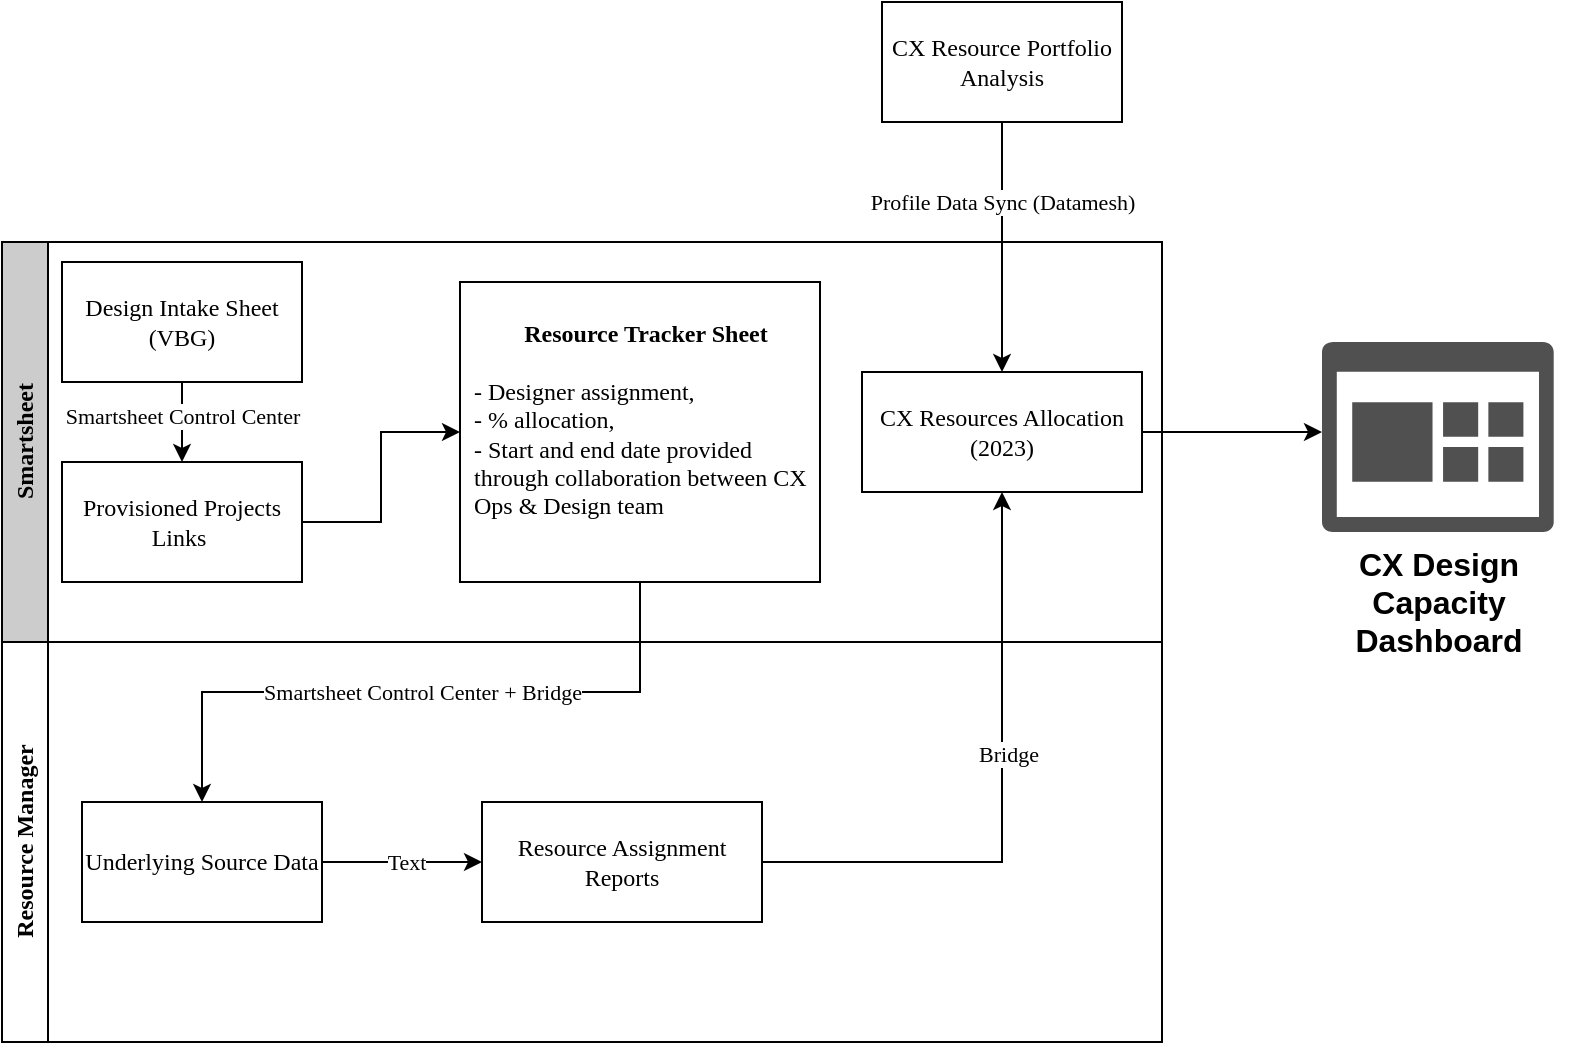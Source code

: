 <mxfile version="21.2.2" type="github">
  <diagram name="Page-1" id="P-zovqll_U_1tqYQrpsp">
    <mxGraphModel dx="1306" dy="640" grid="1" gridSize="10" guides="1" tooltips="1" connect="1" arrows="1" fold="1" page="1" pageScale="1" pageWidth="850" pageHeight="1100" math="0" shadow="0">
      <root>
        <mxCell id="0" />
        <mxCell id="1" parent="0" />
        <mxCell id="69GHlI6afJDCmQzSMZdf-1" value="Smartsheet" style="swimlane;horizontal=0;whiteSpace=wrap;html=1;fillColor=#CCCCCC;fontFamily=Tahoma;" vertex="1" parent="1">
          <mxGeometry x="20" y="170" width="580" height="200" as="geometry" />
        </mxCell>
        <mxCell id="69GHlI6afJDCmQzSMZdf-15" value="" style="edgeStyle=orthogonalEdgeStyle;rounded=0;orthogonalLoop=1;jettySize=auto;html=1;fontFamily=Tahoma;" edge="1" parent="69GHlI6afJDCmQzSMZdf-1" source="69GHlI6afJDCmQzSMZdf-2" target="69GHlI6afJDCmQzSMZdf-14">
          <mxGeometry relative="1" as="geometry" />
        </mxCell>
        <mxCell id="69GHlI6afJDCmQzSMZdf-16" value="Smartsheet Control Center" style="edgeLabel;html=1;align=center;verticalAlign=middle;resizable=0;points=[];fontFamily=Tahoma;" vertex="1" connectable="0" parent="69GHlI6afJDCmQzSMZdf-15">
          <mxGeometry x="-0.2" relative="1" as="geometry">
            <mxPoint y="1" as="offset" />
          </mxGeometry>
        </mxCell>
        <mxCell id="69GHlI6afJDCmQzSMZdf-2" value="Design Intake Sheet (VBG)" style="whiteSpace=wrap;html=1;fontFamily=Tahoma;" vertex="1" parent="69GHlI6afJDCmQzSMZdf-1">
          <mxGeometry x="30" y="10" width="120" height="60" as="geometry" />
        </mxCell>
        <mxCell id="69GHlI6afJDCmQzSMZdf-18" value="" style="edgeStyle=orthogonalEdgeStyle;rounded=0;orthogonalLoop=1;jettySize=auto;html=1;fontFamily=Tahoma;" edge="1" parent="69GHlI6afJDCmQzSMZdf-1" source="69GHlI6afJDCmQzSMZdf-14" target="69GHlI6afJDCmQzSMZdf-17">
          <mxGeometry relative="1" as="geometry" />
        </mxCell>
        <mxCell id="69GHlI6afJDCmQzSMZdf-14" value="Provisioned Projects Links&amp;nbsp;" style="whiteSpace=wrap;html=1;fontFamily=Tahoma;" vertex="1" parent="69GHlI6afJDCmQzSMZdf-1">
          <mxGeometry x="30" y="110" width="120" height="60" as="geometry" />
        </mxCell>
        <mxCell id="69GHlI6afJDCmQzSMZdf-17" value="&lt;p style=&quot;line-height:1.2;margin-top:0pt;margin-bottom:0pt;&quot; dir=&quot;ltr&quot;&gt;&lt;/p&gt;&lt;div&gt;&lt;/div&gt;&lt;font style=&quot;&quot;&gt;&lt;font style=&quot;font-size: 12px;&quot;&gt;&lt;span style=&quot;background-color: transparent; font-weight: 700; font-variant-numeric: normal; font-variant-east-asian: normal; font-variant-alternates: normal; vertical-align: baseline;&quot;&gt;Resource Tracker Sheet&lt;/span&gt;&lt;span style=&quot;background-color: transparent; font-weight: 700; font-variant-numeric: normal; font-variant-east-asian: normal; font-variant-alternates: normal; vertical-align: baseline;&quot;&gt;&lt;br&gt;&lt;/span&gt;&lt;span style=&quot;background-color: transparent; font-weight: 700; font-variant-numeric: normal; font-variant-east-asian: normal; font-variant-alternates: normal; vertical-align: baseline;&quot;&gt;&lt;br&gt;&lt;div style=&quot;text-align: left;&quot;&gt;&lt;span style=&quot;background-color: transparent; font-weight: normal;&quot;&gt;&lt;font style=&quot;&quot;&gt;- Designer assignment,&lt;/font&gt;&lt;/span&gt;&lt;/div&gt;&lt;/span&gt;&lt;span style=&quot;background-color: transparent; font-variant-numeric: normal; font-variant-east-asian: normal; font-variant-alternates: normal; vertical-align: baseline;&quot;&gt;&lt;div style=&quot;text-align: left;&quot;&gt;&lt;span style=&quot;background-color: transparent;&quot;&gt;- % allocation,&lt;/span&gt;&lt;/div&gt;&lt;/span&gt;&lt;span style=&quot;background-color: transparent; font-variant-numeric: normal; font-variant-east-asian: normal; font-variant-alternates: normal; vertical-align: baseline;&quot;&gt;&lt;div style=&quot;text-align: left;&quot;&gt;&lt;span style=&quot;background-color: transparent;&quot;&gt;- Start and end date provided through collaboration between CX Ops &amp;amp; Design team&lt;/span&gt;&lt;/div&gt;&lt;/span&gt;&lt;/font&gt;&lt;/font&gt;&lt;p&gt;&lt;/p&gt;&lt;font size=&quot;3&quot;&gt;&lt;span id=&quot;docs-internal-guid-8f44288f-7fff-e5b7-a160-a4c3d3206bd8&quot;&gt;&lt;/span&gt;&lt;/font&gt;" style="whiteSpace=wrap;html=1;spacingLeft=6;fontFamily=Tahoma;" vertex="1" parent="69GHlI6afJDCmQzSMZdf-1">
          <mxGeometry x="229" y="20" width="180" height="150" as="geometry" />
        </mxCell>
        <mxCell id="69GHlI6afJDCmQzSMZdf-28" value="CX Resources Allocation (2023)" style="whiteSpace=wrap;html=1;fontFamily=Tahoma;" vertex="1" parent="69GHlI6afJDCmQzSMZdf-1">
          <mxGeometry x="430" y="65" width="140" height="60" as="geometry" />
        </mxCell>
        <mxCell id="69GHlI6afJDCmQzSMZdf-6" value="Resource Manager" style="swimlane;horizontal=0;whiteSpace=wrap;html=1;fontFamily=Tahoma;" vertex="1" parent="1">
          <mxGeometry x="20" y="370" width="580" height="200" as="geometry" />
        </mxCell>
        <mxCell id="69GHlI6afJDCmQzSMZdf-8" value="Resource Assignment Reports" style="whiteSpace=wrap;html=1;fontFamily=Tahoma;" vertex="1" parent="69GHlI6afJDCmQzSMZdf-6">
          <mxGeometry x="240" y="80" width="140" height="60" as="geometry" />
        </mxCell>
        <mxCell id="69GHlI6afJDCmQzSMZdf-9" style="edgeStyle=orthogonalEdgeStyle;rounded=0;orthogonalLoop=1;jettySize=auto;html=1;exitX=1;exitY=0.5;exitDx=0;exitDy=0;entryX=0;entryY=0.5;entryDx=0;entryDy=0;fontFamily=Tahoma;" edge="1" parent="69GHlI6afJDCmQzSMZdf-6" source="69GHlI6afJDCmQzSMZdf-10" target="69GHlI6afJDCmQzSMZdf-8">
          <mxGeometry relative="1" as="geometry" />
        </mxCell>
        <mxCell id="69GHlI6afJDCmQzSMZdf-21" value="Text" style="edgeLabel;html=1;align=center;verticalAlign=middle;resizable=0;points=[];fontFamily=Tahoma;" vertex="1" connectable="0" parent="69GHlI6afJDCmQzSMZdf-9">
          <mxGeometry x="0.05" y="1" relative="1" as="geometry">
            <mxPoint y="1" as="offset" />
          </mxGeometry>
        </mxCell>
        <mxCell id="69GHlI6afJDCmQzSMZdf-10" value="Underlying Source Data" style="whiteSpace=wrap;html=1;fontFamily=Tahoma;" vertex="1" parent="69GHlI6afJDCmQzSMZdf-6">
          <mxGeometry x="40" y="80" width="120" height="60" as="geometry" />
        </mxCell>
        <mxCell id="69GHlI6afJDCmQzSMZdf-19" style="edgeStyle=orthogonalEdgeStyle;rounded=0;orthogonalLoop=1;jettySize=auto;html=1;exitX=0.5;exitY=1;exitDx=0;exitDy=0;entryX=0.5;entryY=0;entryDx=0;entryDy=0;fontFamily=Tahoma;" edge="1" parent="1" source="69GHlI6afJDCmQzSMZdf-17" target="69GHlI6afJDCmQzSMZdf-10">
          <mxGeometry relative="1" as="geometry" />
        </mxCell>
        <mxCell id="69GHlI6afJDCmQzSMZdf-20" value="Smartsheet Control Center + Bridge" style="edgeLabel;html=1;align=center;verticalAlign=middle;resizable=0;points=[];fontFamily=Tahoma;" vertex="1" connectable="0" parent="69GHlI6afJDCmQzSMZdf-19">
          <mxGeometry x="0.179" relative="1" as="geometry">
            <mxPoint x="30" as="offset" />
          </mxGeometry>
        </mxCell>
        <mxCell id="69GHlI6afJDCmQzSMZdf-23" value="" style="edgeStyle=orthogonalEdgeStyle;rounded=0;orthogonalLoop=1;jettySize=auto;html=1;entryX=0.5;entryY=1;entryDx=0;entryDy=0;fontFamily=Tahoma;" edge="1" parent="1" source="69GHlI6afJDCmQzSMZdf-8" target="69GHlI6afJDCmQzSMZdf-28">
          <mxGeometry relative="1" as="geometry">
            <mxPoint x="520" y="280" as="targetPoint" />
          </mxGeometry>
        </mxCell>
        <mxCell id="69GHlI6afJDCmQzSMZdf-24" value="Bridge" style="edgeLabel;html=1;align=center;verticalAlign=middle;resizable=0;points=[];fontFamily=Tahoma;" vertex="1" connectable="0" parent="69GHlI6afJDCmQzSMZdf-23">
          <mxGeometry x="0.143" y="-3" relative="1" as="geometry">
            <mxPoint as="offset" />
          </mxGeometry>
        </mxCell>
        <mxCell id="69GHlI6afJDCmQzSMZdf-31" value="" style="edgeStyle=orthogonalEdgeStyle;rounded=0;orthogonalLoop=1;jettySize=auto;html=1;fontFamily=Tahoma;" edge="1" parent="1" source="69GHlI6afJDCmQzSMZdf-28">
          <mxGeometry relative="1" as="geometry">
            <mxPoint x="680" y="265" as="targetPoint" />
          </mxGeometry>
        </mxCell>
        <mxCell id="69GHlI6afJDCmQzSMZdf-33" value="" style="sketch=0;pointerEvents=1;shadow=0;dashed=0;html=1;strokeColor=none;labelPosition=center;verticalLabelPosition=bottom;verticalAlign=top;align=center;fillColor=#505050;shape=mxgraph.mscae.oms.dashboard;fontFamily=Tahoma;" vertex="1" parent="1">
          <mxGeometry x="680" y="220" width="115.85" height="95" as="geometry" />
        </mxCell>
        <mxCell id="69GHlI6afJDCmQzSMZdf-35" style="edgeStyle=orthogonalEdgeStyle;rounded=0;orthogonalLoop=1;jettySize=auto;html=1;exitX=0.5;exitY=1;exitDx=0;exitDy=0;entryX=0.5;entryY=0;entryDx=0;entryDy=0;fontFamily=Tahoma;" edge="1" parent="1" source="69GHlI6afJDCmQzSMZdf-34" target="69GHlI6afJDCmQzSMZdf-28">
          <mxGeometry relative="1" as="geometry" />
        </mxCell>
        <mxCell id="69GHlI6afJDCmQzSMZdf-36" value="Profile Data Sync (Datamesh)" style="edgeLabel;html=1;align=center;verticalAlign=middle;resizable=0;points=[];fontFamily=Tahoma;" vertex="1" connectable="0" parent="69GHlI6afJDCmQzSMZdf-35">
          <mxGeometry x="-0.232" y="-1" relative="1" as="geometry">
            <mxPoint x="1" y="-8" as="offset" />
          </mxGeometry>
        </mxCell>
        <mxCell id="69GHlI6afJDCmQzSMZdf-34" value="CX Resource Portfolio Analysis" style="rounded=0;whiteSpace=wrap;html=1;fontFamily=Tahoma;" vertex="1" parent="1">
          <mxGeometry x="460" y="50" width="120" height="60" as="geometry" />
        </mxCell>
        <mxCell id="69GHlI6afJDCmQzSMZdf-39" value="&lt;meta charset=&quot;utf-8&quot;&gt;&lt;b id=&quot;docs-internal-guid-0311e271-7fff-1e6d-aae1-2aed2d510bf6&quot; style=&quot;font-weight:normal;&quot;&gt;&lt;p style=&quot;line-height:1.2;text-align: center;margin-top:0pt;margin-bottom:0pt;&quot; dir=&quot;ltr&quot;&gt;&lt;span style=&quot;font-size: 12pt; font-family: &amp;quot;Verizon NHG TX&amp;quot;, sans-serif; color: rgb(0, 0, 0); background-color: transparent; font-weight: 700; font-style: normal; font-variant: normal; text-decoration: none; vertical-align: baseline;&quot;&gt;CX Design &lt;/span&gt;&lt;span style=&quot;font-size: 12pt; font-family: &amp;quot;Verizon NHG TX&amp;quot;, sans-serif; color: rgb(0, 0, 0); background-color: transparent; font-weight: 700; font-style: normal; font-variant: normal; text-decoration: none; vertical-align: baseline;&quot;&gt;&lt;br&gt;&lt;/span&gt;&lt;span style=&quot;font-size: 12pt; font-family: &amp;quot;Verizon NHG TX&amp;quot;, sans-serif; color: rgb(0, 0, 0); background-color: transparent; font-weight: 700; font-style: normal; font-variant: normal; text-decoration: none; vertical-align: baseline;&quot;&gt;Capacity Dashboard&lt;/span&gt;&lt;/p&gt;&lt;/b&gt;&lt;br class=&quot;Apple-interchange-newline&quot;&gt;" style="text;whiteSpace=wrap;html=1;" vertex="1" parent="1">
          <mxGeometry x="661.46" y="315" width="152.92" height="60" as="geometry" />
        </mxCell>
      </root>
    </mxGraphModel>
  </diagram>
</mxfile>

